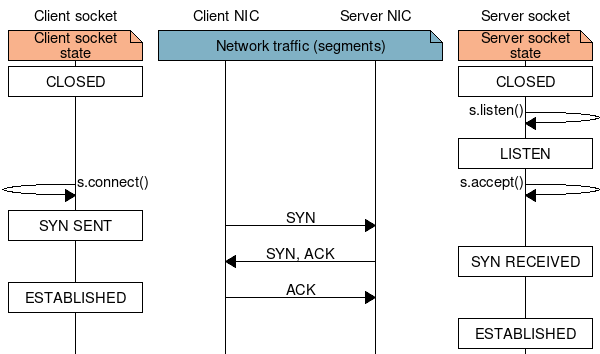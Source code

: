 msc {
 arcgradient = 0, width=600;
 
 A[label="Client socket"], 
 Adev[label="Client NIC"],
 Bdev[label="Server NIC"],
 B[label="Server socket"];

 A note A [label="Client socket state",textbgcolor="#f9b28c"],
 Adev note Bdev [label="Network traffic (segments)",textbgcolor="#80b1c5"],
 B note B [label="Server socket state",textbgcolor="#f9b28c"]
 ;
 
 
 A box A [label="CLOSED"], 
 B box B [label="CLOSED"];
 
 B => B [label="s.listen()"];
 B box B [label="LISTEN"];
 
 A => A [label="s.connect()"],
 B => B [label="s.accept()"];
 
 A box A [label="SYN SENT"],
 Adev => Bdev [label="SYN"];
 
 B box B [label="SYN RECEIVED"],
 Bdev => Adev [label="SYN, ACK"];
 
 A box A [label="ESTABLISHED"],
 Adev => Bdev [label="ACK"];
 
 B box B [label="ESTABLISHED"];
 
}

